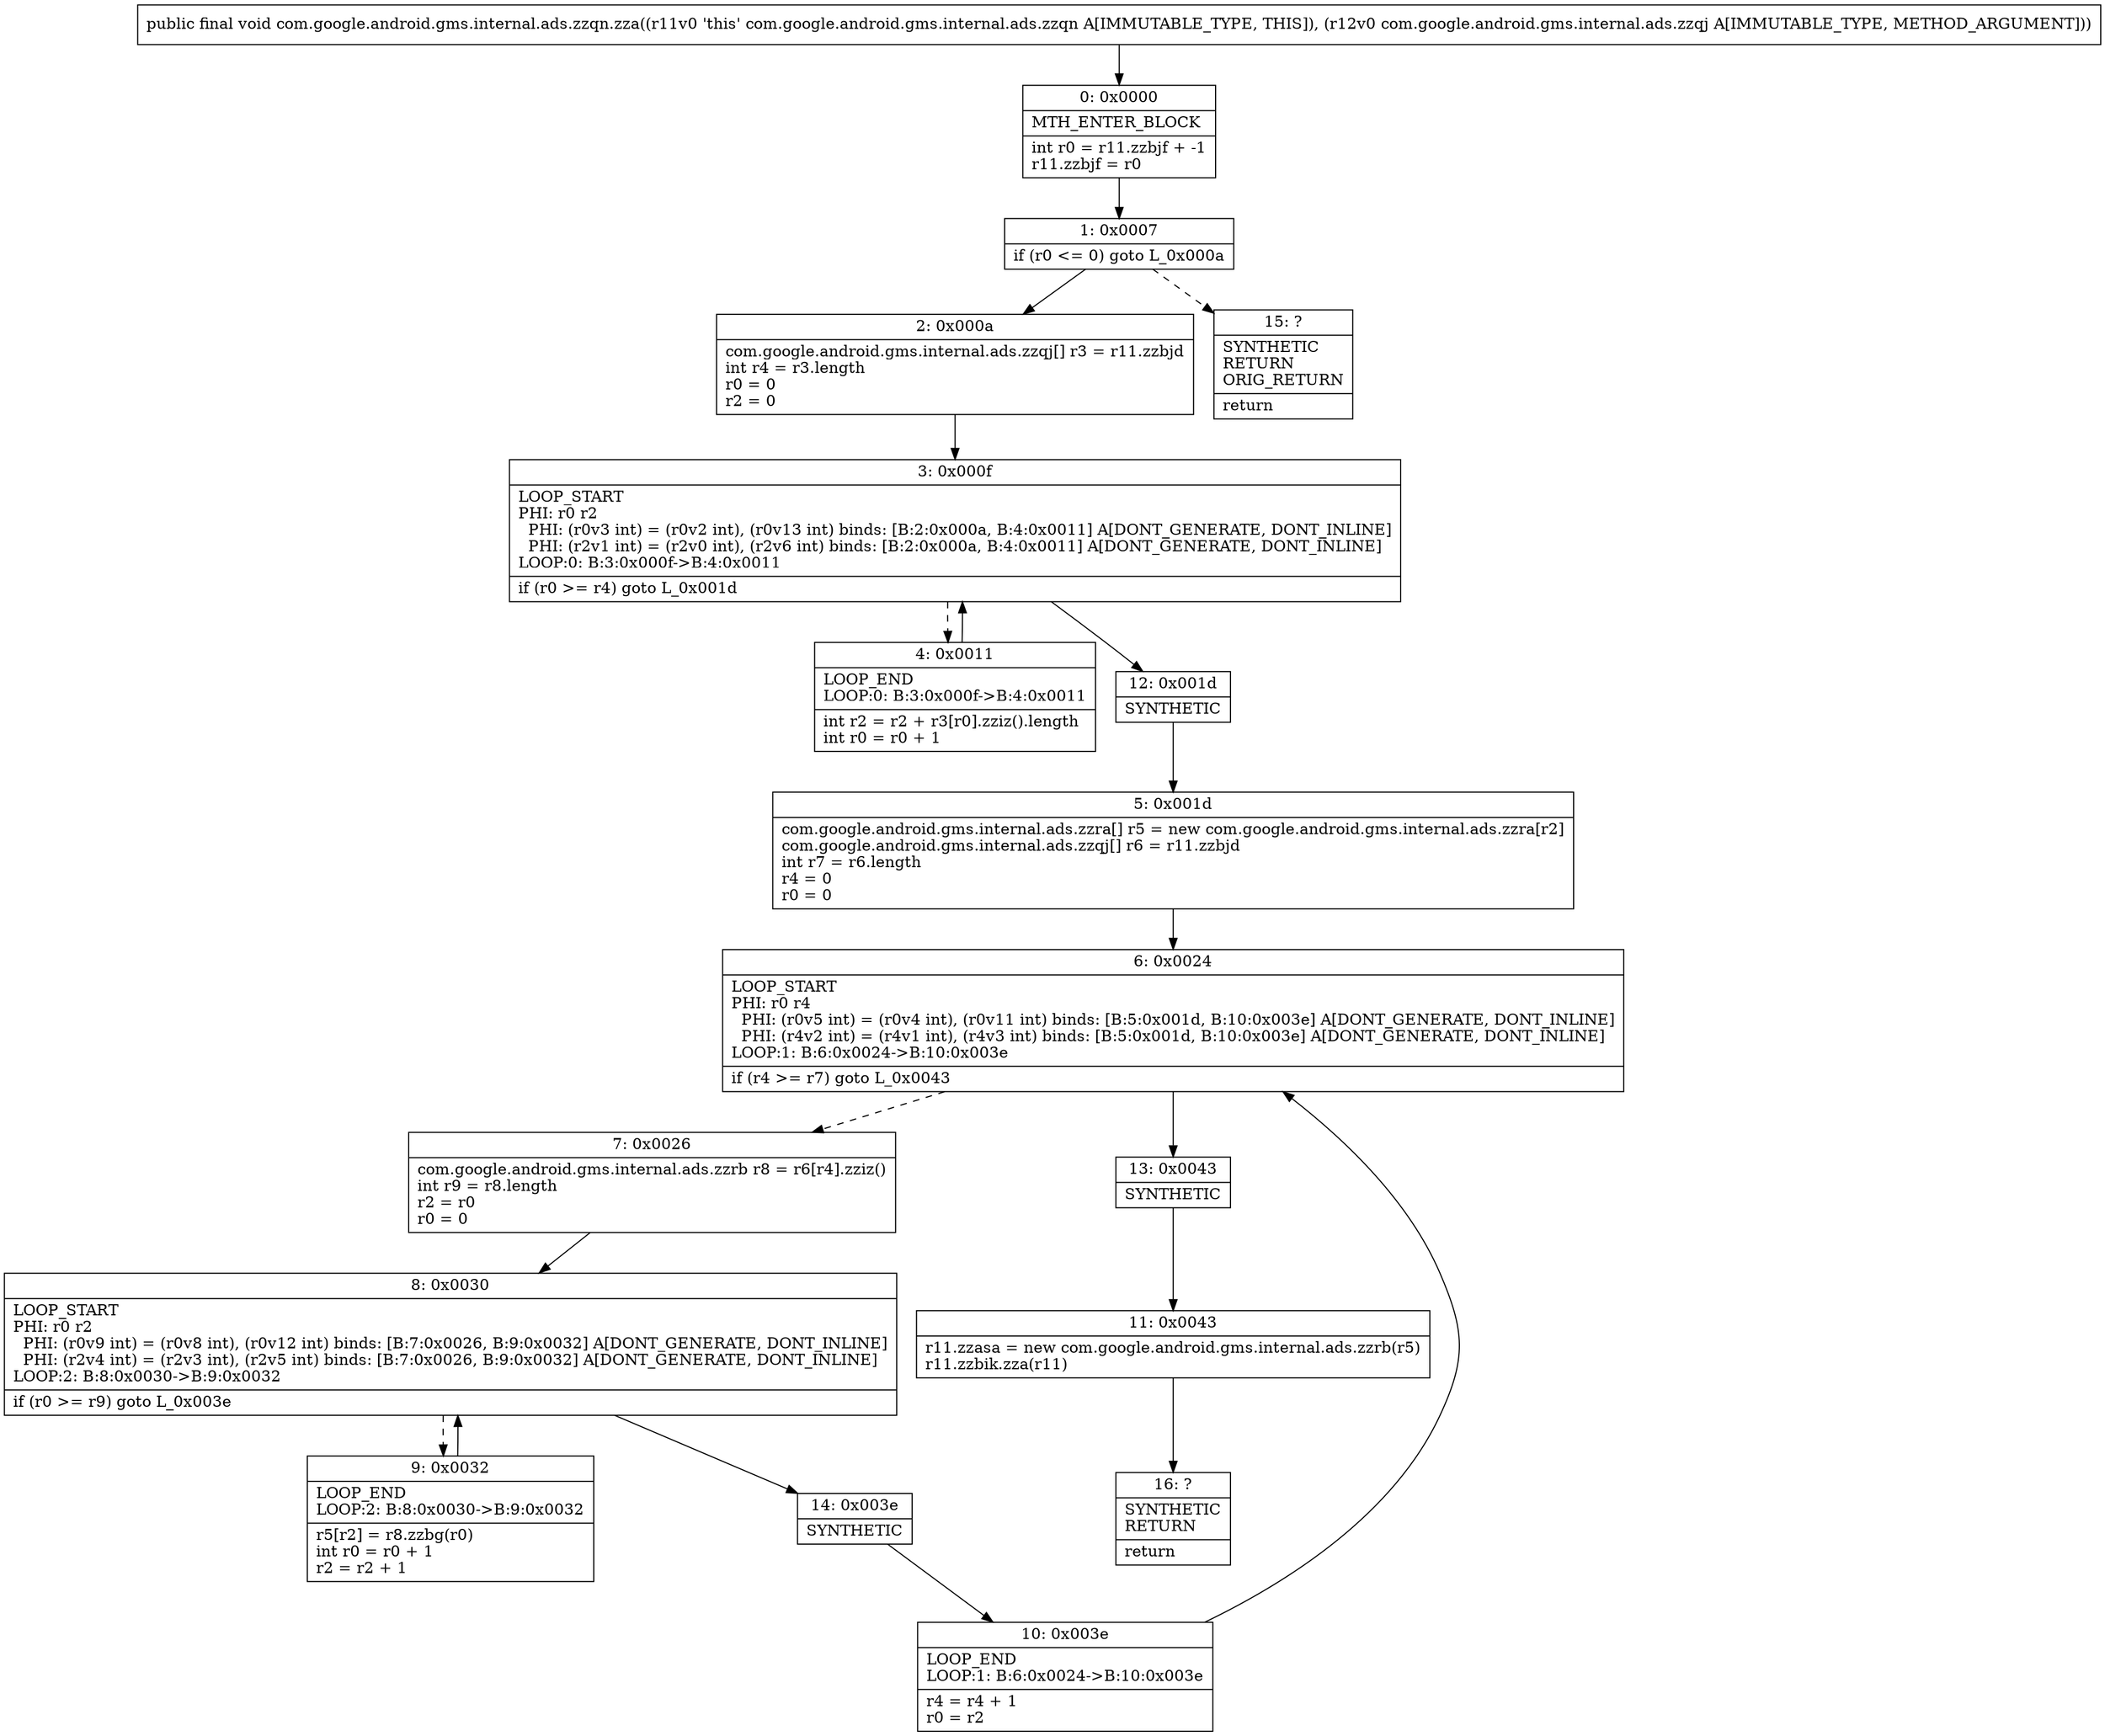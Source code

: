 digraph "CFG forcom.google.android.gms.internal.ads.zzqn.zza(Lcom\/google\/android\/gms\/internal\/ads\/zzqj;)V" {
Node_0 [shape=record,label="{0\:\ 0x0000|MTH_ENTER_BLOCK\l|int r0 = r11.zzbjf + \-1\lr11.zzbjf = r0\l}"];
Node_1 [shape=record,label="{1\:\ 0x0007|if (r0 \<= 0) goto L_0x000a\l}"];
Node_2 [shape=record,label="{2\:\ 0x000a|com.google.android.gms.internal.ads.zzqj[] r3 = r11.zzbjd\lint r4 = r3.length\lr0 = 0\lr2 = 0\l}"];
Node_3 [shape=record,label="{3\:\ 0x000f|LOOP_START\lPHI: r0 r2 \l  PHI: (r0v3 int) = (r0v2 int), (r0v13 int) binds: [B:2:0x000a, B:4:0x0011] A[DONT_GENERATE, DONT_INLINE]\l  PHI: (r2v1 int) = (r2v0 int), (r2v6 int) binds: [B:2:0x000a, B:4:0x0011] A[DONT_GENERATE, DONT_INLINE]\lLOOP:0: B:3:0x000f\-\>B:4:0x0011\l|if (r0 \>= r4) goto L_0x001d\l}"];
Node_4 [shape=record,label="{4\:\ 0x0011|LOOP_END\lLOOP:0: B:3:0x000f\-\>B:4:0x0011\l|int r2 = r2 + r3[r0].zziz().length\lint r0 = r0 + 1\l}"];
Node_5 [shape=record,label="{5\:\ 0x001d|com.google.android.gms.internal.ads.zzra[] r5 = new com.google.android.gms.internal.ads.zzra[r2]\lcom.google.android.gms.internal.ads.zzqj[] r6 = r11.zzbjd\lint r7 = r6.length\lr4 = 0\lr0 = 0\l}"];
Node_6 [shape=record,label="{6\:\ 0x0024|LOOP_START\lPHI: r0 r4 \l  PHI: (r0v5 int) = (r0v4 int), (r0v11 int) binds: [B:5:0x001d, B:10:0x003e] A[DONT_GENERATE, DONT_INLINE]\l  PHI: (r4v2 int) = (r4v1 int), (r4v3 int) binds: [B:5:0x001d, B:10:0x003e] A[DONT_GENERATE, DONT_INLINE]\lLOOP:1: B:6:0x0024\-\>B:10:0x003e\l|if (r4 \>= r7) goto L_0x0043\l}"];
Node_7 [shape=record,label="{7\:\ 0x0026|com.google.android.gms.internal.ads.zzrb r8 = r6[r4].zziz()\lint r9 = r8.length\lr2 = r0\lr0 = 0\l}"];
Node_8 [shape=record,label="{8\:\ 0x0030|LOOP_START\lPHI: r0 r2 \l  PHI: (r0v9 int) = (r0v8 int), (r0v12 int) binds: [B:7:0x0026, B:9:0x0032] A[DONT_GENERATE, DONT_INLINE]\l  PHI: (r2v4 int) = (r2v3 int), (r2v5 int) binds: [B:7:0x0026, B:9:0x0032] A[DONT_GENERATE, DONT_INLINE]\lLOOP:2: B:8:0x0030\-\>B:9:0x0032\l|if (r0 \>= r9) goto L_0x003e\l}"];
Node_9 [shape=record,label="{9\:\ 0x0032|LOOP_END\lLOOP:2: B:8:0x0030\-\>B:9:0x0032\l|r5[r2] = r8.zzbg(r0)\lint r0 = r0 + 1\lr2 = r2 + 1\l}"];
Node_10 [shape=record,label="{10\:\ 0x003e|LOOP_END\lLOOP:1: B:6:0x0024\-\>B:10:0x003e\l|r4 = r4 + 1\lr0 = r2\l}"];
Node_11 [shape=record,label="{11\:\ 0x0043|r11.zzasa = new com.google.android.gms.internal.ads.zzrb(r5)\lr11.zzbik.zza(r11)\l}"];
Node_12 [shape=record,label="{12\:\ 0x001d|SYNTHETIC\l}"];
Node_13 [shape=record,label="{13\:\ 0x0043|SYNTHETIC\l}"];
Node_14 [shape=record,label="{14\:\ 0x003e|SYNTHETIC\l}"];
Node_15 [shape=record,label="{15\:\ ?|SYNTHETIC\lRETURN\lORIG_RETURN\l|return\l}"];
Node_16 [shape=record,label="{16\:\ ?|SYNTHETIC\lRETURN\l|return\l}"];
MethodNode[shape=record,label="{public final void com.google.android.gms.internal.ads.zzqn.zza((r11v0 'this' com.google.android.gms.internal.ads.zzqn A[IMMUTABLE_TYPE, THIS]), (r12v0 com.google.android.gms.internal.ads.zzqj A[IMMUTABLE_TYPE, METHOD_ARGUMENT])) }"];
MethodNode -> Node_0;
Node_0 -> Node_1;
Node_1 -> Node_2;
Node_1 -> Node_15[style=dashed];
Node_2 -> Node_3;
Node_3 -> Node_4[style=dashed];
Node_3 -> Node_12;
Node_4 -> Node_3;
Node_5 -> Node_6;
Node_6 -> Node_7[style=dashed];
Node_6 -> Node_13;
Node_7 -> Node_8;
Node_8 -> Node_9[style=dashed];
Node_8 -> Node_14;
Node_9 -> Node_8;
Node_10 -> Node_6;
Node_11 -> Node_16;
Node_12 -> Node_5;
Node_13 -> Node_11;
Node_14 -> Node_10;
}


